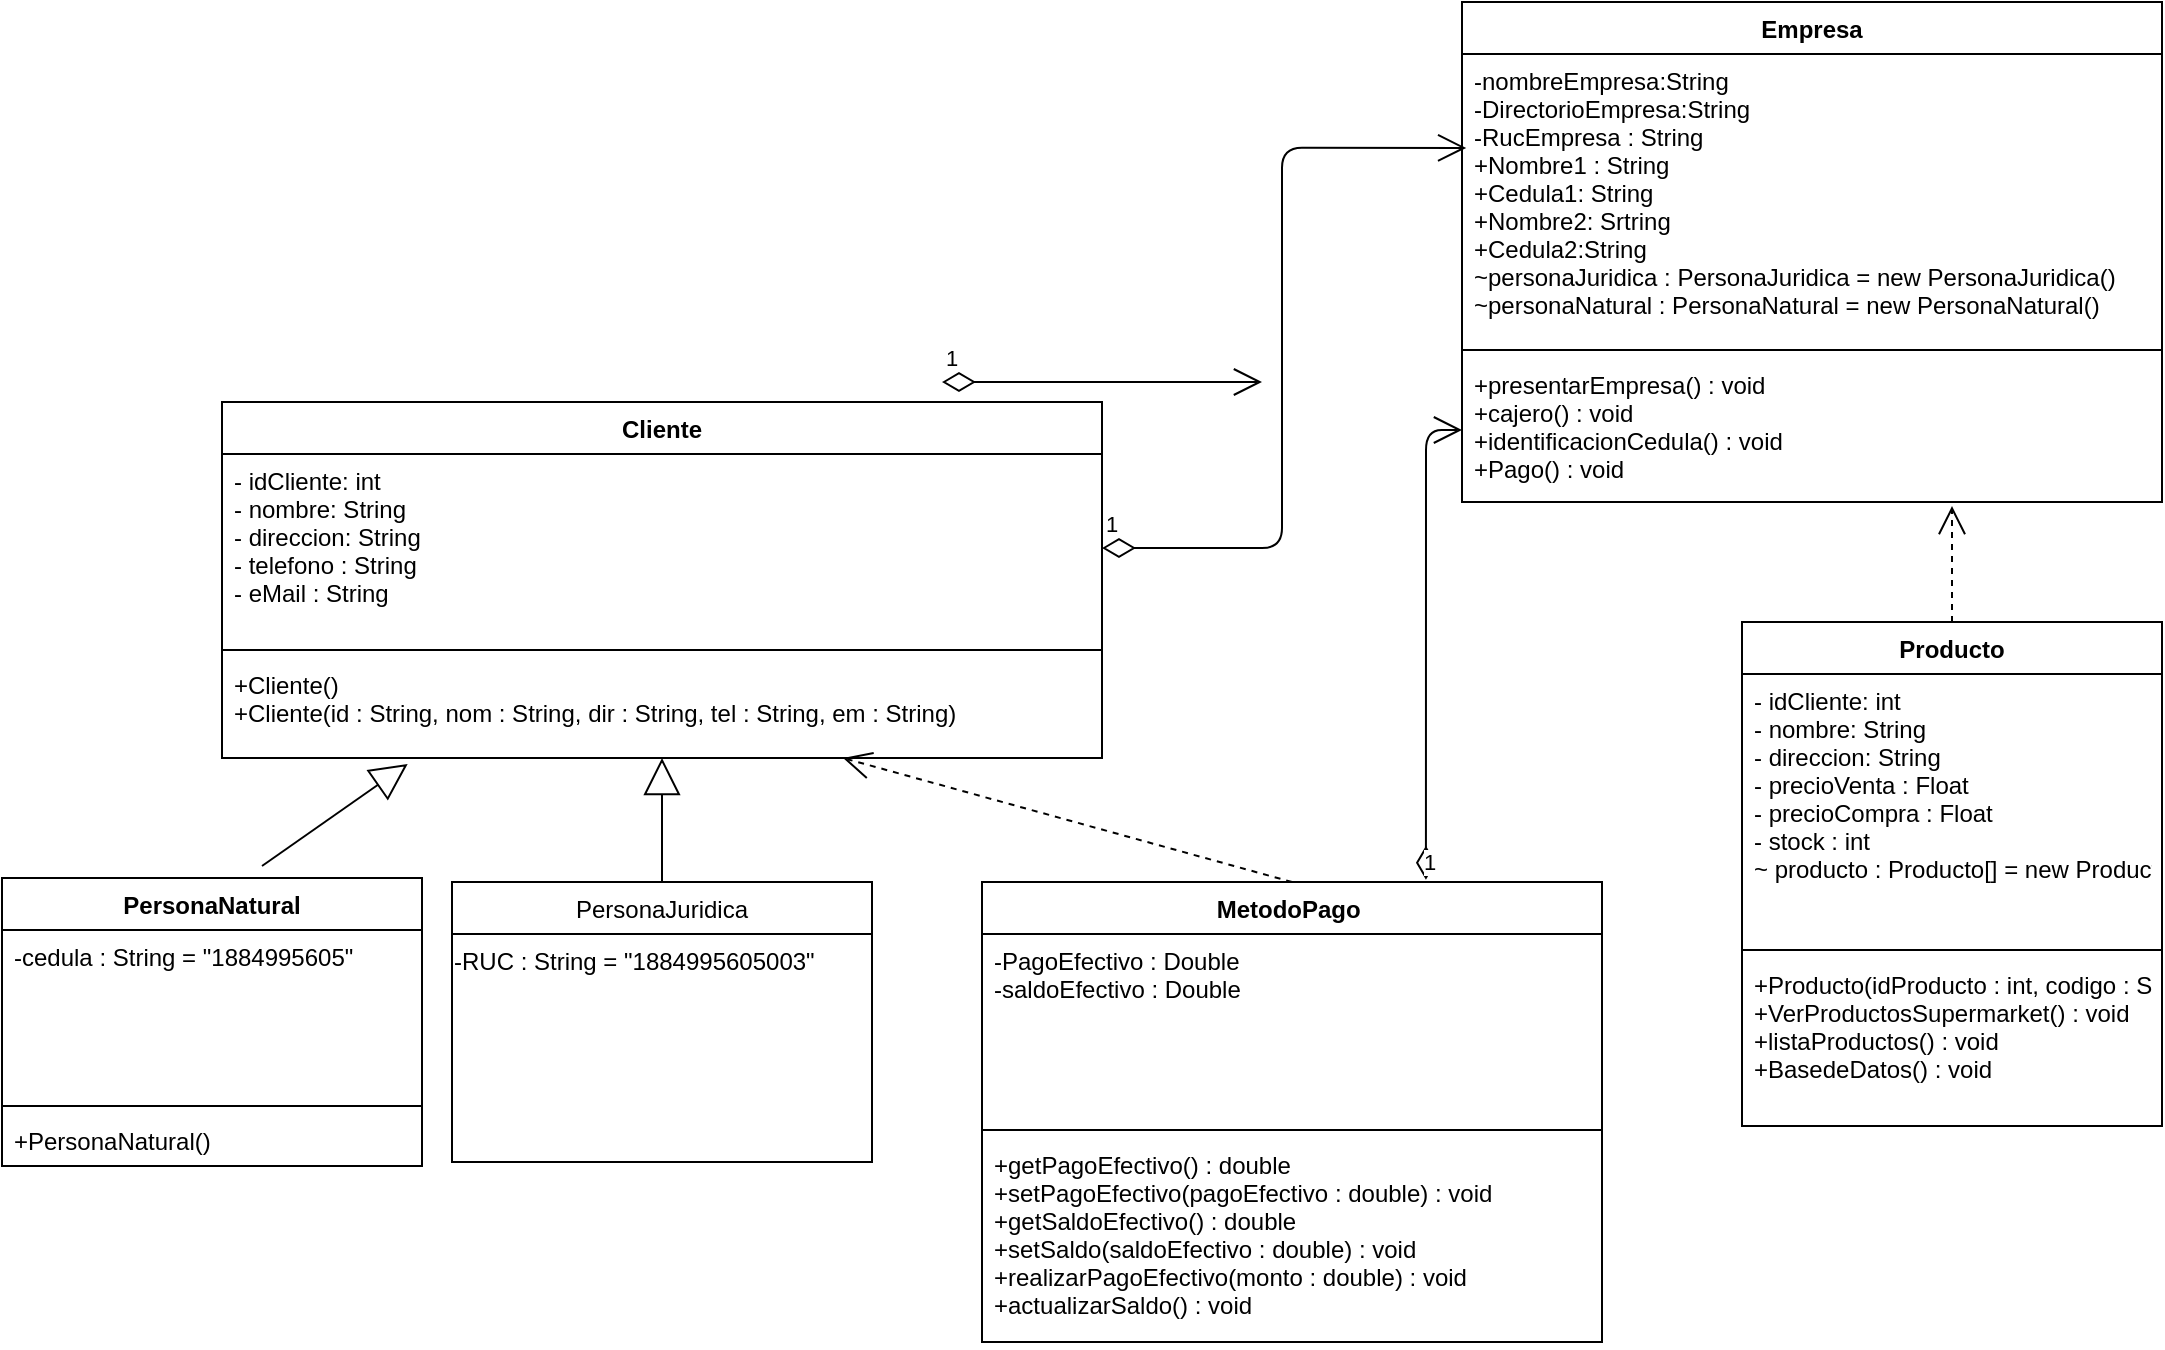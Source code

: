 <mxfile>
    <diagram id="TdAWtkYhBYuvthSwUuBy" name="Page-1">
        <mxGraphModel dx="2706" dy="513" grid="1" gridSize="10" guides="1" tooltips="1" connect="1" arrows="1" fold="1" page="1" pageScale="1" pageWidth="850" pageHeight="1100" math="0" shadow="0">
            <root>
                <mxCell id="0"/>
                <mxCell id="1" parent="0"/>
                <mxCell id="22" value="Cliente" style="swimlane;fontStyle=1;align=center;verticalAlign=top;childLayout=stackLayout;horizontal=1;startSize=26;horizontalStack=0;resizeParent=1;resizeParentMax=0;resizeLast=0;collapsible=1;marginBottom=0;" parent="1" vertex="1">
                    <mxGeometry x="-810" y="240" width="440" height="178" as="geometry"/>
                </mxCell>
                <mxCell id="23" value="- idCliente: int&#10;- nombre: String&#10;- direccion: String&#10;- telefono : String&#10;- eMail : String" style="text;strokeColor=none;fillColor=none;align=left;verticalAlign=top;spacingLeft=4;spacingRight=4;overflow=hidden;rotatable=0;points=[[0,0.5],[1,0.5]];portConstraint=eastwest;" parent="22" vertex="1">
                    <mxGeometry y="26" width="440" height="94" as="geometry"/>
                </mxCell>
                <mxCell id="24" value="" style="line;strokeWidth=1;fillColor=none;align=left;verticalAlign=middle;spacingTop=-1;spacingLeft=3;spacingRight=3;rotatable=0;labelPosition=right;points=[];portConstraint=eastwest;strokeColor=inherit;" parent="22" vertex="1">
                    <mxGeometry y="120" width="440" height="8" as="geometry"/>
                </mxCell>
                <mxCell id="25" value="+Cliente()&#10;+Cliente(id : String, nom : String, dir : String, tel : String, em : String)" style="text;strokeColor=none;fillColor=none;align=left;verticalAlign=top;spacingLeft=4;spacingRight=4;overflow=hidden;rotatable=0;points=[[0,0.5],[1,0.5]];portConstraint=eastwest;" parent="22" vertex="1">
                    <mxGeometry y="128" width="440" height="50" as="geometry"/>
                </mxCell>
                <mxCell id="43" value="MetodoPago " style="swimlane;fontStyle=1;align=center;verticalAlign=top;childLayout=stackLayout;horizontal=1;startSize=26;horizontalStack=0;resizeParent=1;resizeParentMax=0;resizeLast=0;collapsible=1;marginBottom=0;" parent="1" vertex="1">
                    <mxGeometry x="-430" y="480" width="310" height="230" as="geometry"/>
                </mxCell>
                <mxCell id="44" value="-PagoEfectivo : Double&#10;-saldoEfectivo : Double&#10;&#10;" style="text;strokeColor=none;fillColor=none;align=left;verticalAlign=top;spacingLeft=4;spacingRight=4;overflow=hidden;rotatable=0;points=[[0,0.5],[1,0.5]];portConstraint=eastwest;" parent="43" vertex="1">
                    <mxGeometry y="26" width="310" height="94" as="geometry"/>
                </mxCell>
                <mxCell id="45" value="" style="line;strokeWidth=1;fillColor=none;align=left;verticalAlign=middle;spacingTop=-1;spacingLeft=3;spacingRight=3;rotatable=0;labelPosition=right;points=[];portConstraint=eastwest;strokeColor=inherit;" parent="43" vertex="1">
                    <mxGeometry y="120" width="310" height="8" as="geometry"/>
                </mxCell>
                <mxCell id="46" value="+getPagoEfectivo() : double&#10;+setPagoEfectivo(pagoEfectivo : double) : void&#10;+getSaldoEfectivo() : double&#10;+setSaldo(saldoEfectivo : double) : void&#10;+realizarPagoEfectivo(monto : double) : void&#10;+actualizarSaldo() : void" style="text;strokeColor=none;fillColor=none;align=left;verticalAlign=top;spacingLeft=4;spacingRight=4;overflow=hidden;rotatable=0;points=[[0,0.5],[1,0.5]];portConstraint=eastwest;" parent="43" vertex="1">
                    <mxGeometry y="128" width="310" height="102" as="geometry"/>
                </mxCell>
                <mxCell id="47" value="Empresa" style="swimlane;fontStyle=1;align=center;verticalAlign=top;childLayout=stackLayout;horizontal=1;startSize=26;horizontalStack=0;resizeParent=1;resizeParentMax=0;resizeLast=0;collapsible=1;marginBottom=0;" parent="1" vertex="1">
                    <mxGeometry x="-190" y="40" width="350" height="250" as="geometry"/>
                </mxCell>
                <mxCell id="48" value="-nombreEmpresa:String&#10;-DirectorioEmpresa:String&#10;-RucEmpresa : String&#10;+Nombre1 : String&#10;+Cedula1: String&#10;+Nombre2: Srtring&#10;+Cedula2:String&#10;~personaJuridica : PersonaJuridica = new PersonaJuridica()&#10;~personaNatural : PersonaNatural = new PersonaNatural()" style="text;strokeColor=none;fillColor=none;align=left;verticalAlign=top;spacingLeft=4;spacingRight=4;overflow=hidden;rotatable=0;points=[[0,0.5],[1,0.5]];portConstraint=eastwest;" parent="47" vertex="1">
                    <mxGeometry y="26" width="350" height="144" as="geometry"/>
                </mxCell>
                <mxCell id="49" value="" style="line;strokeWidth=1;fillColor=none;align=left;verticalAlign=middle;spacingTop=-1;spacingLeft=3;spacingRight=3;rotatable=0;labelPosition=right;points=[];portConstraint=eastwest;strokeColor=inherit;" parent="47" vertex="1">
                    <mxGeometry y="170" width="350" height="8" as="geometry"/>
                </mxCell>
                <mxCell id="50" value="+presentarEmpresa() : void&#10;+cajero() : void&#10;+identificacionCedula() : void&#10;+Pago() : void&#10;" style="text;strokeColor=none;fillColor=none;align=left;verticalAlign=top;spacingLeft=4;spacingRight=4;overflow=hidden;rotatable=0;points=[[0,0.5],[1,0.5]];portConstraint=eastwest;" parent="47" vertex="1">
                    <mxGeometry y="178" width="350" height="72" as="geometry"/>
                </mxCell>
                <mxCell id="67" value="PersonaNatural" style="swimlane;fontStyle=1;align=center;verticalAlign=top;childLayout=stackLayout;horizontal=1;startSize=26;horizontalStack=0;resizeParent=1;resizeParentMax=0;resizeLast=0;collapsible=1;marginBottom=0;" parent="1" vertex="1">
                    <mxGeometry x="-920" y="478" width="210" height="144" as="geometry"/>
                </mxCell>
                <mxCell id="68" value="-cedula : String = &quot;1884995605&quot;" style="text;strokeColor=none;fillColor=none;align=left;verticalAlign=top;spacingLeft=4;spacingRight=4;overflow=hidden;rotatable=0;points=[[0,0.5],[1,0.5]];portConstraint=eastwest;" parent="67" vertex="1">
                    <mxGeometry y="26" width="210" height="84" as="geometry"/>
                </mxCell>
                <mxCell id="69" value="" style="line;strokeWidth=1;fillColor=none;align=left;verticalAlign=middle;spacingTop=-1;spacingLeft=3;spacingRight=3;rotatable=0;labelPosition=right;points=[];portConstraint=eastwest;strokeColor=inherit;" parent="67" vertex="1">
                    <mxGeometry y="110" width="210" height="8" as="geometry"/>
                </mxCell>
                <mxCell id="70" value="+PersonaNatural()" style="text;strokeColor=none;fillColor=none;align=left;verticalAlign=top;spacingLeft=4;spacingRight=4;overflow=hidden;rotatable=0;points=[[0,0.5],[1,0.5]];portConstraint=eastwest;" parent="67" vertex="1">
                    <mxGeometry y="118" width="210" height="26" as="geometry"/>
                </mxCell>
                <mxCell id="75" value="PersonaJuridica" style="swimlane;fontStyle=0;childLayout=stackLayout;horizontal=1;startSize=26;fillColor=none;horizontalStack=0;resizeParent=1;resizeParentMax=0;resizeLast=0;collapsible=1;marginBottom=0;" parent="1" vertex="1">
                    <mxGeometry x="-695" y="480" width="210" height="140" as="geometry"/>
                </mxCell>
                <mxCell id="79" value="" style="endArrow=block;endSize=16;endFill=0;html=1;exitX=0.5;exitY=0;exitDx=0;exitDy=0;" parent="1" source="75" target="25" edge="1">
                    <mxGeometry width="160" relative="1" as="geometry">
                        <mxPoint x="-350" y="570" as="sourcePoint"/>
                        <mxPoint x="-190" y="570" as="targetPoint"/>
                        <Array as="points"/>
                    </mxGeometry>
                </mxCell>
                <mxCell id="58" value="Producto" style="swimlane;fontStyle=1;align=center;verticalAlign=top;childLayout=stackLayout;horizontal=1;startSize=26;horizontalStack=0;resizeParent=1;resizeParentMax=0;resizeLast=0;collapsible=1;marginBottom=0;" parent="1" vertex="1">
                    <mxGeometry x="-50" y="350" width="210" height="252" as="geometry"/>
                </mxCell>
                <mxCell id="59" value="- idCliente: int&#10;- nombre: String&#10;- direccion: String&#10;- precioVenta : Float&#10;- precioCompra : Float&#10;- stock : int&#10;~ producto : Producto[] = new Producto[20]" style="text;strokeColor=none;fillColor=none;align=left;verticalAlign=top;spacingLeft=4;spacingRight=4;overflow=hidden;rotatable=0;points=[[0,0.5],[1,0.5]];portConstraint=eastwest;" parent="58" vertex="1">
                    <mxGeometry y="26" width="210" height="134" as="geometry"/>
                </mxCell>
                <mxCell id="60" value="" style="line;strokeWidth=1;fillColor=none;align=left;verticalAlign=middle;spacingTop=-1;spacingLeft=3;spacingRight=3;rotatable=0;labelPosition=right;points=[];portConstraint=eastwest;strokeColor=inherit;" parent="58" vertex="1">
                    <mxGeometry y="160" width="210" height="8" as="geometry"/>
                </mxCell>
                <mxCell id="61" value="+Producto(idProducto : int, codigo : String, nombre : String, precioVenta : Float, precioCompra : Float, stock : int)&#10;+VerProductosSupermarket() : void&#10;+listaProductos() : void&#10;+BasedeDatos() : void" style="text;strokeColor=none;fillColor=none;align=left;verticalAlign=top;spacingLeft=4;spacingRight=4;overflow=hidden;rotatable=0;points=[[0,0.5],[1,0.5]];portConstraint=eastwest;" parent="58" vertex="1">
                    <mxGeometry y="168" width="210" height="84" as="geometry"/>
                </mxCell>
                <mxCell id="76" value="-RUC : String = &quot;1884995605003&quot;" style="text;strokeColor=none;fillColor=none;align=left;verticalAlign=top;spacingLeft=4;spacingRight=4;overflow=hidden;rotatable=0;points=[[0,0.5],[1,0.5]];portConstraint=eastwest;" parent="1" vertex="1">
                    <mxGeometry x="-700" y="506" width="210" height="114" as="geometry"/>
                </mxCell>
                <mxCell id="91" value="1" style="endArrow=open;html=1;endSize=12;startArrow=diamondThin;startSize=14;startFill=0;edgeStyle=orthogonalEdgeStyle;align=left;verticalAlign=bottom;exitX=1;exitY=0.5;exitDx=0;exitDy=0;entryX=0.006;entryY=0.326;entryDx=0;entryDy=0;entryPerimeter=0;" parent="1" source="23" target="48" edge="1">
                    <mxGeometry x="-1" y="3" relative="1" as="geometry">
                        <mxPoint x="-320" y="280" as="sourcePoint"/>
                        <mxPoint x="-160" y="280" as="targetPoint"/>
                    </mxGeometry>
                </mxCell>
                <mxCell id="92" value="" style="endArrow=open;endSize=12;dashed=1;html=1;exitX=0.5;exitY=0;exitDx=0;exitDy=0;entryX=0.7;entryY=1.028;entryDx=0;entryDy=0;entryPerimeter=0;" parent="1" source="58" target="50" edge="1">
                    <mxGeometry x="0.027" y="-6" width="160" relative="1" as="geometry">
                        <mxPoint x="-320" y="280" as="sourcePoint"/>
                        <mxPoint x="-160" y="280" as="targetPoint"/>
                        <mxPoint as="offset"/>
                    </mxGeometry>
                </mxCell>
                <mxCell id="93" value="" style="endArrow=open;endSize=12;dashed=1;html=1;exitX=0.5;exitY=0;exitDx=0;exitDy=0;" parent="1" source="43" target="25" edge="1">
                    <mxGeometry x="0.648" y="26" width="160" relative="1" as="geometry">
                        <mxPoint x="-280" y="450" as="sourcePoint"/>
                        <mxPoint x="-120" y="450" as="targetPoint"/>
                        <Array as="points"/>
                        <mxPoint as="offset"/>
                    </mxGeometry>
                </mxCell>
                <mxCell id="94" value="1" style="endArrow=open;html=1;endSize=12;startArrow=diamondThin;startSize=14;startFill=0;edgeStyle=orthogonalEdgeStyle;align=left;verticalAlign=bottom;" parent="1" edge="1">
                    <mxGeometry x="-1" y="3" relative="1" as="geometry">
                        <mxPoint x="-450" y="230" as="sourcePoint"/>
                        <mxPoint x="-290" y="230" as="targetPoint"/>
                    </mxGeometry>
                </mxCell>
                <mxCell id="96" value="1" style="endArrow=open;html=1;endSize=12;startArrow=diamondThin;startSize=14;startFill=0;edgeStyle=orthogonalEdgeStyle;align=left;verticalAlign=bottom;exitX=0.716;exitY=-0.005;exitDx=0;exitDy=0;exitPerimeter=0;entryX=0;entryY=0.5;entryDx=0;entryDy=0;" parent="1" source="43" target="50" edge="1">
                    <mxGeometry x="-1" y="3" relative="1" as="geometry">
                        <mxPoint x="-450" y="340" as="sourcePoint"/>
                        <mxPoint x="-290" y="340" as="targetPoint"/>
                    </mxGeometry>
                </mxCell>
                <mxCell id="97" value="" style="endArrow=block;endSize=16;endFill=0;html=1;exitX=0.5;exitY=0;exitDx=0;exitDy=0;entryX=0.211;entryY=1.06;entryDx=0;entryDy=0;entryPerimeter=0;" edge="1" parent="1" target="25">
                    <mxGeometry width="160" relative="1" as="geometry">
                        <mxPoint x="-790" y="472" as="sourcePoint"/>
                        <mxPoint x="-790" y="410" as="targetPoint"/>
                        <Array as="points"/>
                    </mxGeometry>
                </mxCell>
            </root>
        </mxGraphModel>
    </diagram>
</mxfile>